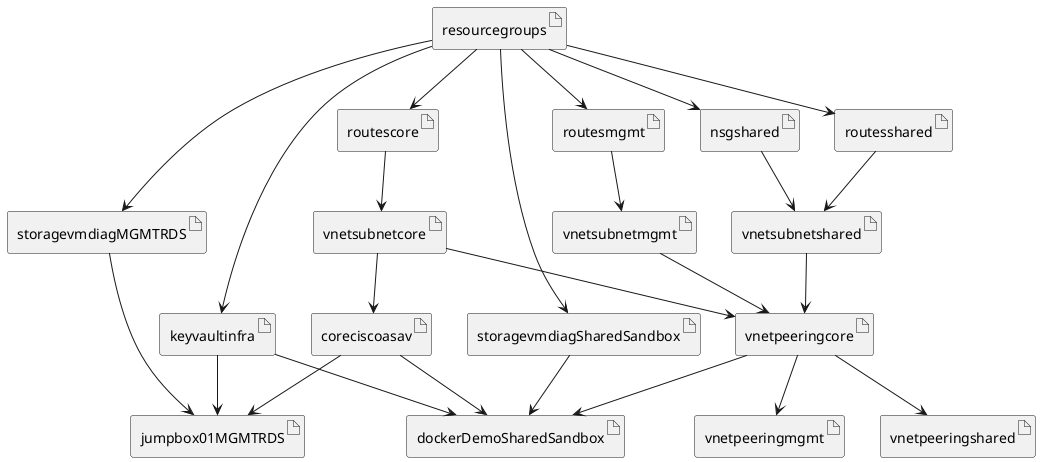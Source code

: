 @startuml

artifact resourcegroups
artifact keyvaultinfra
artifact routescore
artifact routesmgmt
artifact routesshared
artifact nsgshared
artifact vnetsubnetcore
artifact vnetsubnetmgmt
artifact vnetsubnetshared
artifact vnetpeeringcore
artifact vnetpeeringmgmt
artifact vnetpeeringshared
artifact storagevmdiagMGMTRDS
artifact storagevmdiagSharedSandbox
artifact coreciscoasav
artifact jumpbox01MGMTRDS
artifact dockerDemoSharedSandbox

resourcegroups --> keyvaultinfra
resourcegroups --> routescore
resourcegroups --> routesmgmt
resourcegroups --> routesshared
resourcegroups --> nsgshared
resourcegroups --> storagevmdiagMGMTRDS
resourcegroups --> storagevmdiagSharedSandbox
routescore --> vnetsubnetcore
routesmgmt --> vnetsubnetmgmt
routesshared --> vnetsubnetshared
nsgshared --> vnetsubnetshared
vnetsubnetcore --> coreciscoasav
vnetpeeringcore --> dockerDemoSharedSandbox
vnetpeeringcore --> vnetpeeringmgmt
vnetpeeringcore --> vnetpeeringshared
vnetsubnetcore --> vnetpeeringcore
vnetsubnetmgmt --> vnetpeeringcore
vnetsubnetshared --> vnetpeeringcore
storagevmdiagMGMTRDS --> jumpbox01MGMTRDS
coreciscoasav --> jumpbox01MGMTRDS
storagevmdiagSharedSandbox --> dockerDemoSharedSandbox
coreciscoasav --> dockerDemoSharedSandbox
keyvaultinfra --> jumpbox01MGMTRDS
keyvaultinfra --> dockerDemoSharedSandbox

@enduml